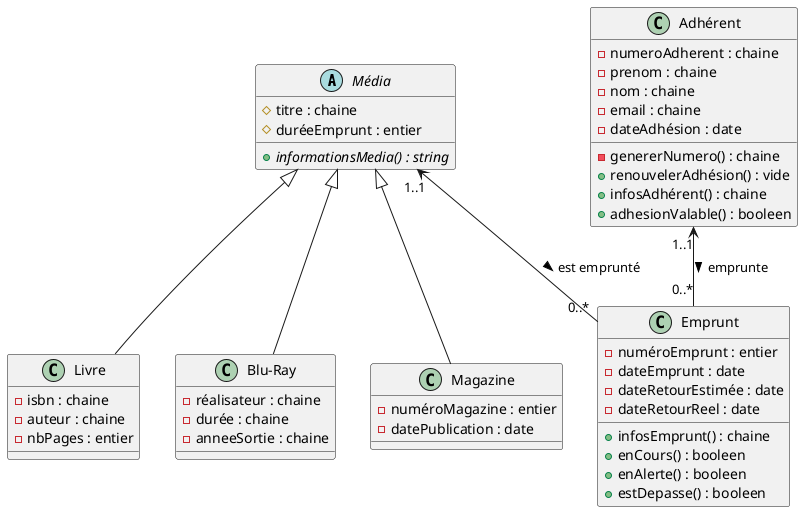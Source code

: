 @startuml

abstract class "Média" as M{
    # titre : chaine
    # duréeEmprunt : entier
    + {abstract} informationsMedia() : string
}

class "Livre" as L{
    - isbn : chaine
    - auteur : chaine
    - nbPages : entier
}

class "Blu-Ray" as BR{
    - réalisateur : chaine
    - durée : chaine
    - anneeSortie : chaine
}

class "Magazine" as Ma{
    - numéroMagazine : entier
    - datePublication : date
}

class "Adhérent" as A{
    - numeroAdherent : chaine
    - prenom : chaine
    - nom : chaine
    - email : chaine
    - dateAdhésion : date
    - genererNumero() : chaine
    + renouvelerAdhésion() : vide
    + infosAdhérent() : chaine
    + adhesionValable() : booleen
}

class "Emprunt" as E{
    - numéroEmprunt : entier
    - dateEmprunt : date
    - dateRetourEstimée : date
    - dateRetourReel : date
    + infosEmprunt() : chaine
    + enCours() : booleen
    + enAlerte() : booleen
    + estDepasse() : booleen
}

M <|-- L
M <|-- BR
M <|-- Ma
M "1..1" <-- "              0..*"E : est emprunté >
A "1..1" <-- "0..*"E : emprunte >


@enduml